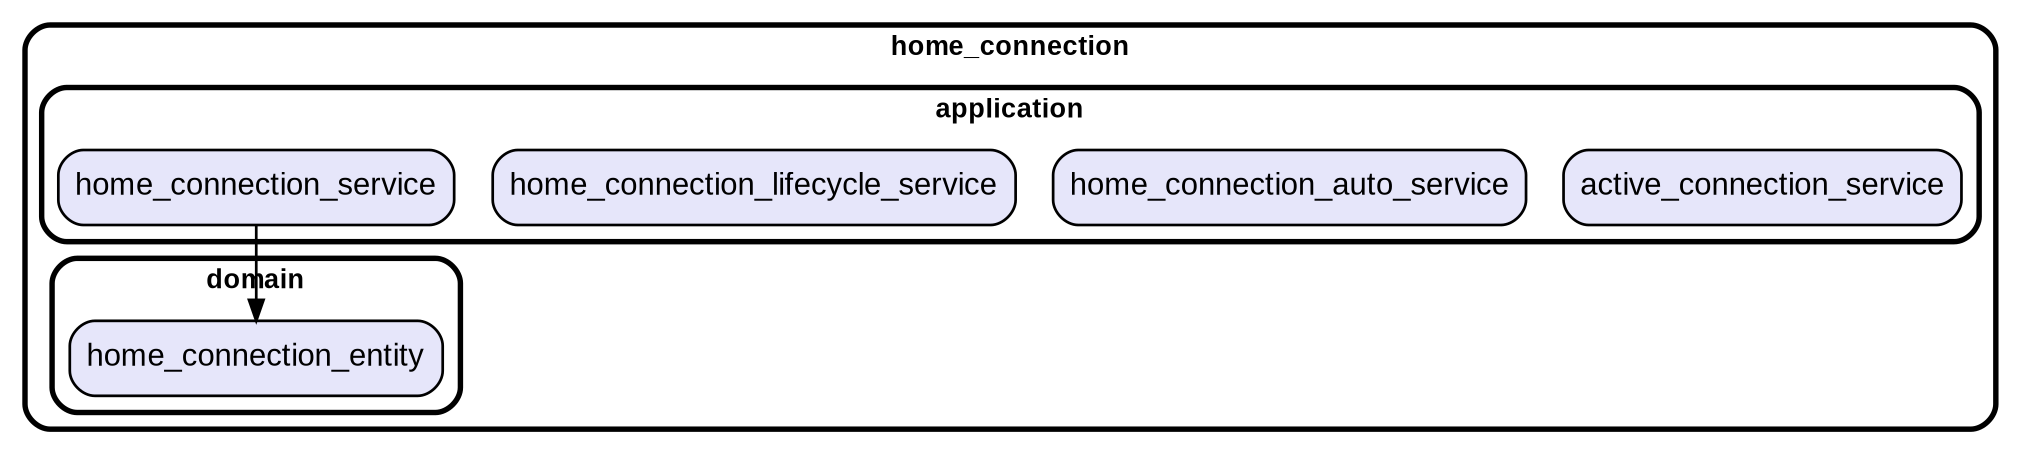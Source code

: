 digraph "" {
  graph [style=rounded fontname="Arial Black" fontsize=13 penwidth=2.6];
  node [shape=rect style="filled,rounded" fontname=Arial fontsize=15 fillcolor=Lavender penwidth=1.3];
  edge [penwidth=1.3];
  "/application/active_connection_service.dart" [label="active_connection_service"];
  "/application/home_connection_auto_service.dart" [label="home_connection_auto_service"];
  "/application/home_connection_lifecycle_service.dart" [label="home_connection_lifecycle_service"];
  "/application/home_connection_service.dart" [label="home_connection_service"];
  "/domain/home_connection_entity.dart" [label="home_connection_entity"];
  subgraph "cluster~" {
    label="home_connection";
    subgraph "cluster~/application" {
      label="application";
      "/application/active_connection_service.dart";
      "/application/home_connection_auto_service.dart";
      "/application/home_connection_lifecycle_service.dart";
      "/application/home_connection_service.dart";
    }
    subgraph "cluster~/domain" {
      label="domain";
      "/domain/home_connection_entity.dart";
    }
  }
  "/application/home_connection_service.dart" -> "/domain/home_connection_entity.dart";
}
